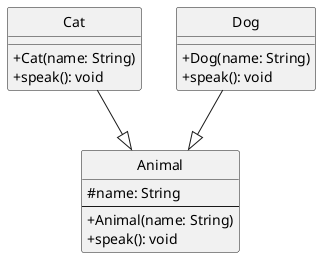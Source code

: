 ' Generated by UML Generator
' Encoded: ZP0z3eCm38Ltdy9I5n2Ar9cX0hLBPqxW1ejQ904beKD_xju0hSJ8OldPxxCjLo6IZvCr47fn8tcog0s5KCVevJP5lkh1DV9aFC9TMaOjNXi6M5nOEx5ay0M81qUMIsmIvxgabKgXM0tPjfVFzJ0ozLbUucEG5Zx_UMUAox0Y9RkXoz2jK4fsGFCEfTwdt_4murjTiMlJHxu
' URL: http://www.plantuml.com/plantuml/uml/ZP0z3eCm38Ltdy9I5n2Ar9cX0hLBPqxW1ejQ904beKD_xju0hSJ8OldPxxCjLo6IZvCr47fn8tcog0s5KCVevJP5lkh1DV9aFC9TMaOjNXi6M5nOEx5ay0M81qUMIsmIvxgabKgXM0tPjfVFzJ0ozLbUucEG5Zx_UMUAox0Y9RkXoz2jK4fsGFCEfTwdt_4murjTiMlJHxu
' Generated on: 2025-08-11T15:59:48.432930600

@startuml
skinparam classAttributeIconSize 0
hide circle

class Animal {
  #name: String
  --
  +Animal(name: String)
  +speak(): void
}

class Cat {
  +Cat(name: String)
  +speak(): void
}

class Dog {
  +Dog(name: String)
  +speak(): void
}

Cat --|> Animal
Dog --|> Animal
@enduml